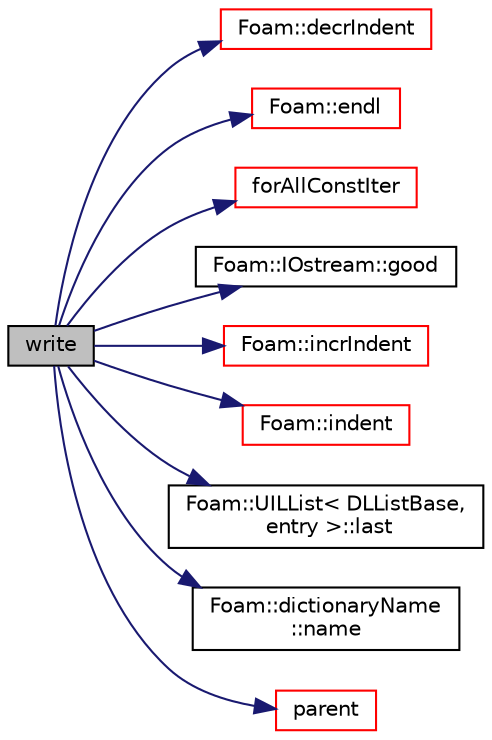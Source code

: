 digraph "write"
{
  bgcolor="transparent";
  edge [fontname="Helvetica",fontsize="10",labelfontname="Helvetica",labelfontsize="10"];
  node [fontname="Helvetica",fontsize="10",shape=record];
  rankdir="LR";
  Node1 [label="write",height=0.2,width=0.4,color="black", fillcolor="grey75", style="filled", fontcolor="black"];
  Node1 -> Node2 [color="midnightblue",fontsize="10",style="solid",fontname="Helvetica"];
  Node2 [label="Foam::decrIndent",height=0.2,width=0.4,color="red",URL="$a10909.html#a1c3a44e035fae1cd9d5a4a60a7e1c32b",tooltip="Decrement the indent level. "];
  Node1 -> Node3 [color="midnightblue",fontsize="10",style="solid",fontname="Helvetica"];
  Node3 [label="Foam::endl",height=0.2,width=0.4,color="red",URL="$a10909.html#a2db8fe02a0d3909e9351bb4275b23ce4",tooltip="Add newline and flush stream. "];
  Node1 -> Node4 [color="midnightblue",fontsize="10",style="solid",fontname="Helvetica"];
  Node4 [label="forAllConstIter",height=0.2,width=0.4,color="red",URL="$a03095.html#ae21e2836509b0fa7f7cedf6493b11b09"];
  Node1 -> Node5 [color="midnightblue",fontsize="10",style="solid",fontname="Helvetica"];
  Node5 [label="Foam::IOstream::good",height=0.2,width=0.4,color="black",URL="$a01209.html#ad2e41c8280b6cdf93d39e1135d2abdf7",tooltip="Return true if next operation might succeed. "];
  Node1 -> Node6 [color="midnightblue",fontsize="10",style="solid",fontname="Helvetica"];
  Node6 [label="Foam::incrIndent",height=0.2,width=0.4,color="red",URL="$a10909.html#a5baff2b2334a238271b33f039e5dde5c",tooltip="Increment the indent level. "];
  Node1 -> Node7 [color="midnightblue",fontsize="10",style="solid",fontname="Helvetica"];
  Node7 [label="Foam::indent",height=0.2,width=0.4,color="red",URL="$a10909.html#ae297c57ea5b952a8bc9e4f30f7ea8701",tooltip="Indent stream. "];
  Node1 -> Node8 [color="midnightblue",fontsize="10",style="solid",fontname="Helvetica"];
  Node8 [label="Foam::UILList\< DLListBase,\l entry \>::last",height=0.2,width=0.4,color="black",URL="$a02844.html#a433586129e3a60e8f6d0798818e263f4",tooltip="Return the last entry. "];
  Node1 -> Node9 [color="midnightblue",fontsize="10",style="solid",fontname="Helvetica"];
  Node9 [label="Foam::dictionaryName\l::name",height=0.2,width=0.4,color="black",URL="$a00533.html#acd3da3556711337d571c60cf9ffb91cc",tooltip="Return the dictionary name. "];
  Node1 -> Node10 [color="midnightblue",fontsize="10",style="solid",fontname="Helvetica"];
  Node10 [label="parent",height=0.2,width=0.4,color="red",URL="$a00530.html#ae6b88b98ddfc41d9336fd0b81f428d68",tooltip="Return the parent dictionary. "];
}
